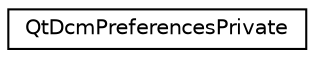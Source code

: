 digraph "Graphical Class Hierarchy"
{
  edge [fontname="Helvetica",fontsize="10",labelfontname="Helvetica",labelfontsize="10"];
  node [fontname="Helvetica",fontsize="10",shape=record];
  rankdir="LR";
  Node1 [label="QtDcmPreferencesPrivate",height=0.2,width=0.4,color="black", fillcolor="white", style="filled",URL="$classQtDcmPreferencesPrivate.html"];
}
